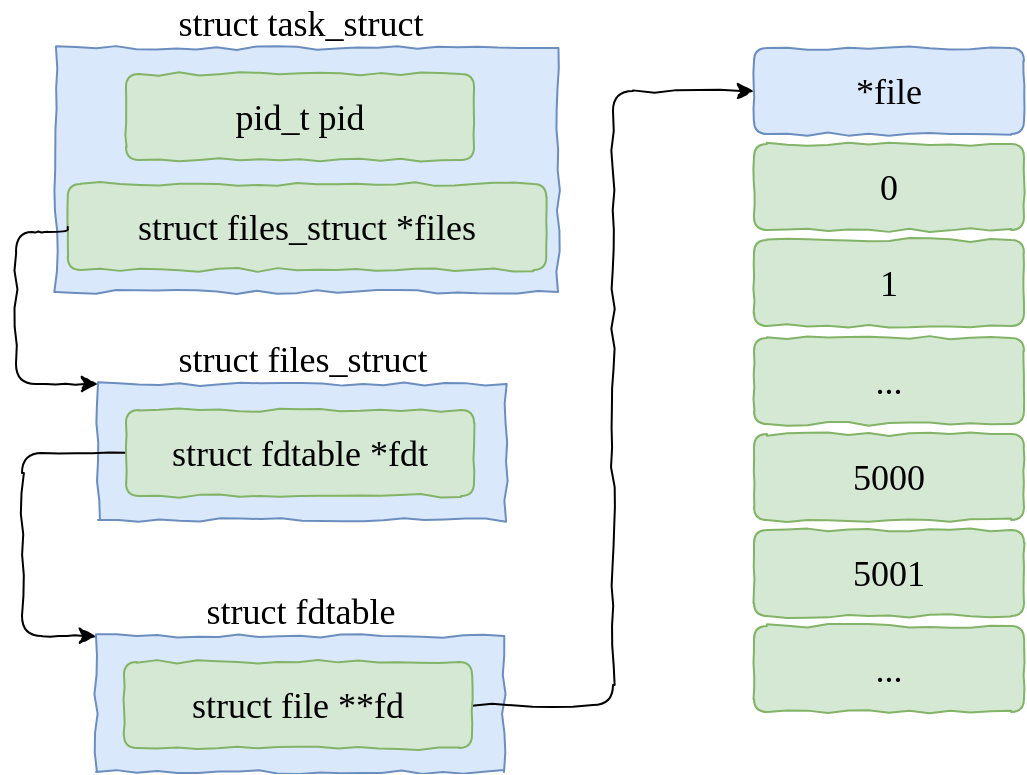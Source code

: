 <mxfile version="14.7.6" type="github">
  <diagram id="sjxEpa3AsEOyEJ2MEUTR" name="Page-1">
    <mxGraphModel dx="1741" dy="834" grid="0" gridSize="10" guides="1" tooltips="1" connect="1" arrows="1" fold="1" page="0" pageScale="1" pageWidth="827" pageHeight="1169" math="0" shadow="0">
      <root>
        <mxCell id="0" />
        <mxCell id="1" parent="0" />
        <mxCell id="JA-ZwGv86Hci3zoSByOs-2" value="*file" style="whiteSpace=wrap;html=1;fillColor=#dae8fc;strokeColor=#6c8ebf;fillStyle=solid;sketchStyle=comic;rounded=1;comic=1;fontFamily=Comic Sans MS;fontSize=18;" vertex="1" parent="1">
          <mxGeometry x="315" y="294" width="135" height="43" as="geometry" />
        </mxCell>
        <mxCell id="JA-ZwGv86Hci3zoSByOs-5" value="" style="whiteSpace=wrap;html=1;fillColor=#dae8fc;strokeColor=#6c8ebf;fillStyle=solid;sketchStyle=comic;rounded=0;comic=1;" vertex="1" parent="1">
          <mxGeometry x="-34" y="294" width="251" height="122" as="geometry" />
        </mxCell>
        <mxCell id="JA-ZwGv86Hci3zoSByOs-6" value="&lt;h2&gt;&lt;font face=&quot;Comic Sans MS&quot; style=&quot;font-weight: normal&quot;&gt;pid_t pid&lt;/font&gt;&lt;/h2&gt;" style="whiteSpace=wrap;html=1;fillColor=#d5e8d4;strokeColor=#82b366;fillStyle=solid;glass=0;shadow=0;sketchStyle=comic;rounded=1;comic=1;" vertex="1" parent="1">
          <mxGeometry x="1" y="307" width="174" height="43" as="geometry" />
        </mxCell>
        <mxCell id="JA-ZwGv86Hci3zoSByOs-7" value="&lt;font face=&quot;Comic Sans MS&quot; style=&quot;font-size: 18px&quot;&gt;struct files_struct *files&lt;/font&gt;" style="whiteSpace=wrap;html=1;fillColor=#d5e8d4;strokeColor=#82b366;fillStyle=solid;sketchStyle=comic;rounded=1;comic=1;" vertex="1" parent="1">
          <mxGeometry x="-28.13" y="362" width="239.25" height="43" as="geometry" />
        </mxCell>
        <mxCell id="JA-ZwGv86Hci3zoSByOs-8" value="&lt;font face=&quot;Comic Sans MS&quot; style=&quot;font-size: 18px&quot;&gt;struct task_struct&lt;/font&gt;" style="text;html=1;align=center;verticalAlign=middle;resizable=0;points=[];autosize=1;strokeColor=none;rounded=1;comic=1;" vertex="1" parent="1">
          <mxGeometry x="3.5" y="271" width="169" height="21" as="geometry" />
        </mxCell>
        <mxCell id="JA-ZwGv86Hci3zoSByOs-9" value="" style="whiteSpace=wrap;html=1;fillColor=#dae8fc;strokeColor=#6c8ebf;fillStyle=solid;sketchStyle=comic;rounded=0;comic=1;" vertex="1" parent="1">
          <mxGeometry x="-13" y="462" width="204" height="68" as="geometry" />
        </mxCell>
        <mxCell id="JA-ZwGv86Hci3zoSByOs-17" style="edgeStyle=orthogonalEdgeStyle;rounded=1;orthogonalLoop=1;jettySize=auto;html=1;exitX=0;exitY=0.5;exitDx=0;exitDy=0;entryX=0;entryY=0;entryDx=0;entryDy=0;comic=1;" edge="1" parent="1" source="JA-ZwGv86Hci3zoSByOs-10" target="JA-ZwGv86Hci3zoSByOs-13">
          <mxGeometry relative="1" as="geometry">
            <Array as="points">
              <mxPoint x="-51" y="497" />
              <mxPoint x="-51" y="588" />
            </Array>
          </mxGeometry>
        </mxCell>
        <mxCell id="JA-ZwGv86Hci3zoSByOs-10" value="&lt;h2&gt;&lt;font face=&quot;Comic Sans MS&quot; style=&quot;font-weight: normal&quot;&gt;struct fdtable *fdt&lt;/font&gt;&lt;/h2&gt;" style="whiteSpace=wrap;html=1;fillColor=#d5e8d4;strokeColor=#82b366;fillStyle=solid;glass=0;shadow=0;sketchStyle=comic;rounded=1;comic=1;" vertex="1" parent="1">
          <mxGeometry x="1" y="475" width="174" height="43" as="geometry" />
        </mxCell>
        <mxCell id="JA-ZwGv86Hci3zoSByOs-12" value="&lt;font face=&quot;Comic Sans MS&quot; style=&quot;font-size: 18px&quot;&gt;struct files_struct&lt;/font&gt;" style="text;html=1;align=center;verticalAlign=middle;resizable=0;points=[];autosize=1;strokeColor=none;rounded=1;comic=1;" vertex="1" parent="1">
          <mxGeometry x="3.5" y="439" width="170" height="21" as="geometry" />
        </mxCell>
        <mxCell id="JA-ZwGv86Hci3zoSByOs-13" value="" style="whiteSpace=wrap;html=1;fillColor=#dae8fc;strokeColor=#6c8ebf;fillStyle=solid;sketchStyle=comic;rounded=0;comic=1;" vertex="1" parent="1">
          <mxGeometry x="-14" y="588" width="204" height="68" as="geometry" />
        </mxCell>
        <mxCell id="JA-ZwGv86Hci3zoSByOs-24" style="edgeStyle=orthogonalEdgeStyle;rounded=1;comic=1;orthogonalLoop=1;jettySize=auto;html=1;exitX=1;exitY=0.5;exitDx=0;exitDy=0;entryX=0;entryY=0.5;entryDx=0;entryDy=0;fontFamily=Comic Sans MS;fontSize=18;" edge="1" parent="1" source="JA-ZwGv86Hci3zoSByOs-14" target="JA-ZwGv86Hci3zoSByOs-2">
          <mxGeometry relative="1" as="geometry" />
        </mxCell>
        <mxCell id="JA-ZwGv86Hci3zoSByOs-14" value="&lt;h2&gt;&lt;font face=&quot;Comic Sans MS&quot; style=&quot;font-weight: normal&quot;&gt;struct file **fd&lt;/font&gt;&lt;/h2&gt;" style="whiteSpace=wrap;html=1;fillColor=#d5e8d4;strokeColor=#82b366;fillStyle=solid;glass=0;shadow=0;sketchStyle=comic;rounded=1;comic=1;" vertex="1" parent="1">
          <mxGeometry y="601" width="174" height="43" as="geometry" />
        </mxCell>
        <mxCell id="JA-ZwGv86Hci3zoSByOs-15" value="&lt;font face=&quot;Comic Sans MS&quot; style=&quot;font-size: 18px&quot;&gt;struct fdtable&lt;/font&gt;" style="text;html=1;align=center;verticalAlign=middle;resizable=0;points=[];autosize=1;strokeColor=none;rounded=1;comic=1;" vertex="1" parent="1">
          <mxGeometry x="22.5" y="565" width="131" height="21" as="geometry" />
        </mxCell>
        <mxCell id="JA-ZwGv86Hci3zoSByOs-16" style="edgeStyle=orthogonalEdgeStyle;orthogonalLoop=1;jettySize=auto;html=1;entryX=0;entryY=0;entryDx=0;entryDy=0;exitX=0;exitY=0.5;exitDx=0;exitDy=0;comic=1;" edge="1" parent="1" source="JA-ZwGv86Hci3zoSByOs-7" target="JA-ZwGv86Hci3zoSByOs-9">
          <mxGeometry relative="1" as="geometry">
            <mxPoint x="-24" y="386" as="sourcePoint" />
            <Array as="points">
              <mxPoint x="-28" y="386" />
              <mxPoint x="-54" y="386" />
              <mxPoint x="-54" y="462" />
            </Array>
          </mxGeometry>
        </mxCell>
        <mxCell id="JA-ZwGv86Hci3zoSByOs-18" value="0" style="whiteSpace=wrap;html=1;fillColor=#d5e8d4;strokeColor=#82b366;fillStyle=solid;sketchStyle=comic;rounded=1;comic=1;fontFamily=Comic Sans MS;fontSize=18;" vertex="1" parent="1">
          <mxGeometry x="315" y="342" width="135" height="43" as="geometry" />
        </mxCell>
        <mxCell id="JA-ZwGv86Hci3zoSByOs-19" value="1" style="whiteSpace=wrap;html=1;fillColor=#d5e8d4;strokeColor=#82b366;fillStyle=solid;sketchStyle=comic;rounded=1;comic=1;fontFamily=Comic Sans MS;fontSize=18;" vertex="1" parent="1">
          <mxGeometry x="315" y="390" width="135" height="43" as="geometry" />
        </mxCell>
        <mxCell id="JA-ZwGv86Hci3zoSByOs-20" value="5000" style="whiteSpace=wrap;html=1;fillColor=#d5e8d4;strokeColor=#82b366;fillStyle=solid;sketchStyle=comic;rounded=1;comic=1;fontFamily=Comic Sans MS;fontSize=18;" vertex="1" parent="1">
          <mxGeometry x="315" y="487" width="135" height="43" as="geometry" />
        </mxCell>
        <mxCell id="JA-ZwGv86Hci3zoSByOs-21" value="..." style="whiteSpace=wrap;html=1;fillColor=#d5e8d4;strokeColor=#82b366;fillStyle=solid;sketchStyle=comic;rounded=1;comic=1;fontFamily=Comic Sans MS;fontSize=18;" vertex="1" parent="1">
          <mxGeometry x="315" y="439" width="135" height="43" as="geometry" />
        </mxCell>
        <mxCell id="JA-ZwGv86Hci3zoSByOs-22" value="5001" style="whiteSpace=wrap;html=1;fillColor=#d5e8d4;strokeColor=#82b366;fillStyle=solid;sketchStyle=comic;rounded=1;comic=1;fontFamily=Comic Sans MS;fontSize=18;" vertex="1" parent="1">
          <mxGeometry x="315" y="535" width="135" height="43" as="geometry" />
        </mxCell>
        <mxCell id="JA-ZwGv86Hci3zoSByOs-23" value="..." style="whiteSpace=wrap;html=1;fillColor=#d5e8d4;strokeColor=#82b366;fillStyle=solid;sketchStyle=comic;rounded=1;comic=1;fontFamily=Comic Sans MS;fontSize=18;" vertex="1" parent="1">
          <mxGeometry x="315" y="583" width="135" height="43" as="geometry" />
        </mxCell>
      </root>
    </mxGraphModel>
  </diagram>
</mxfile>
